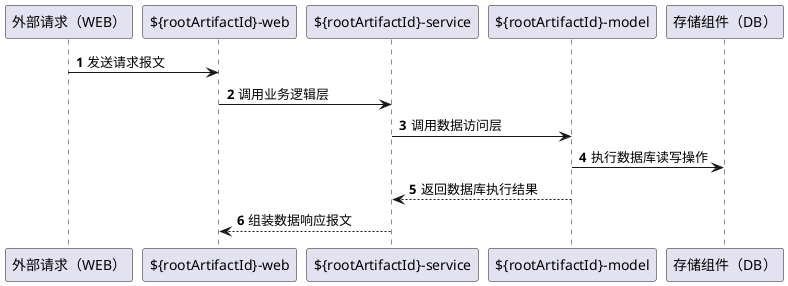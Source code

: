 #set( $symbol_dollar = '$' )
@startuml "时序图"

autonumber

"外部请求（WEB）" -> "${rootArtifactId}-web": 发送请求报文
"${rootArtifactId}-web" -> "${rootArtifactId}-service": 调用业务逻辑层
"${rootArtifactId}-service" -> "${rootArtifactId}-model": 调用数据访问层
"${rootArtifactId}-model" -> "存储组件（DB）": 执行数据库读写操作
"${rootArtifactId}-model" --> "${rootArtifactId}-service": 返回数据库执行结果
"${rootArtifactId}-service" --> "${rootArtifactId}-web": 组装数据响应报文

@enduml
